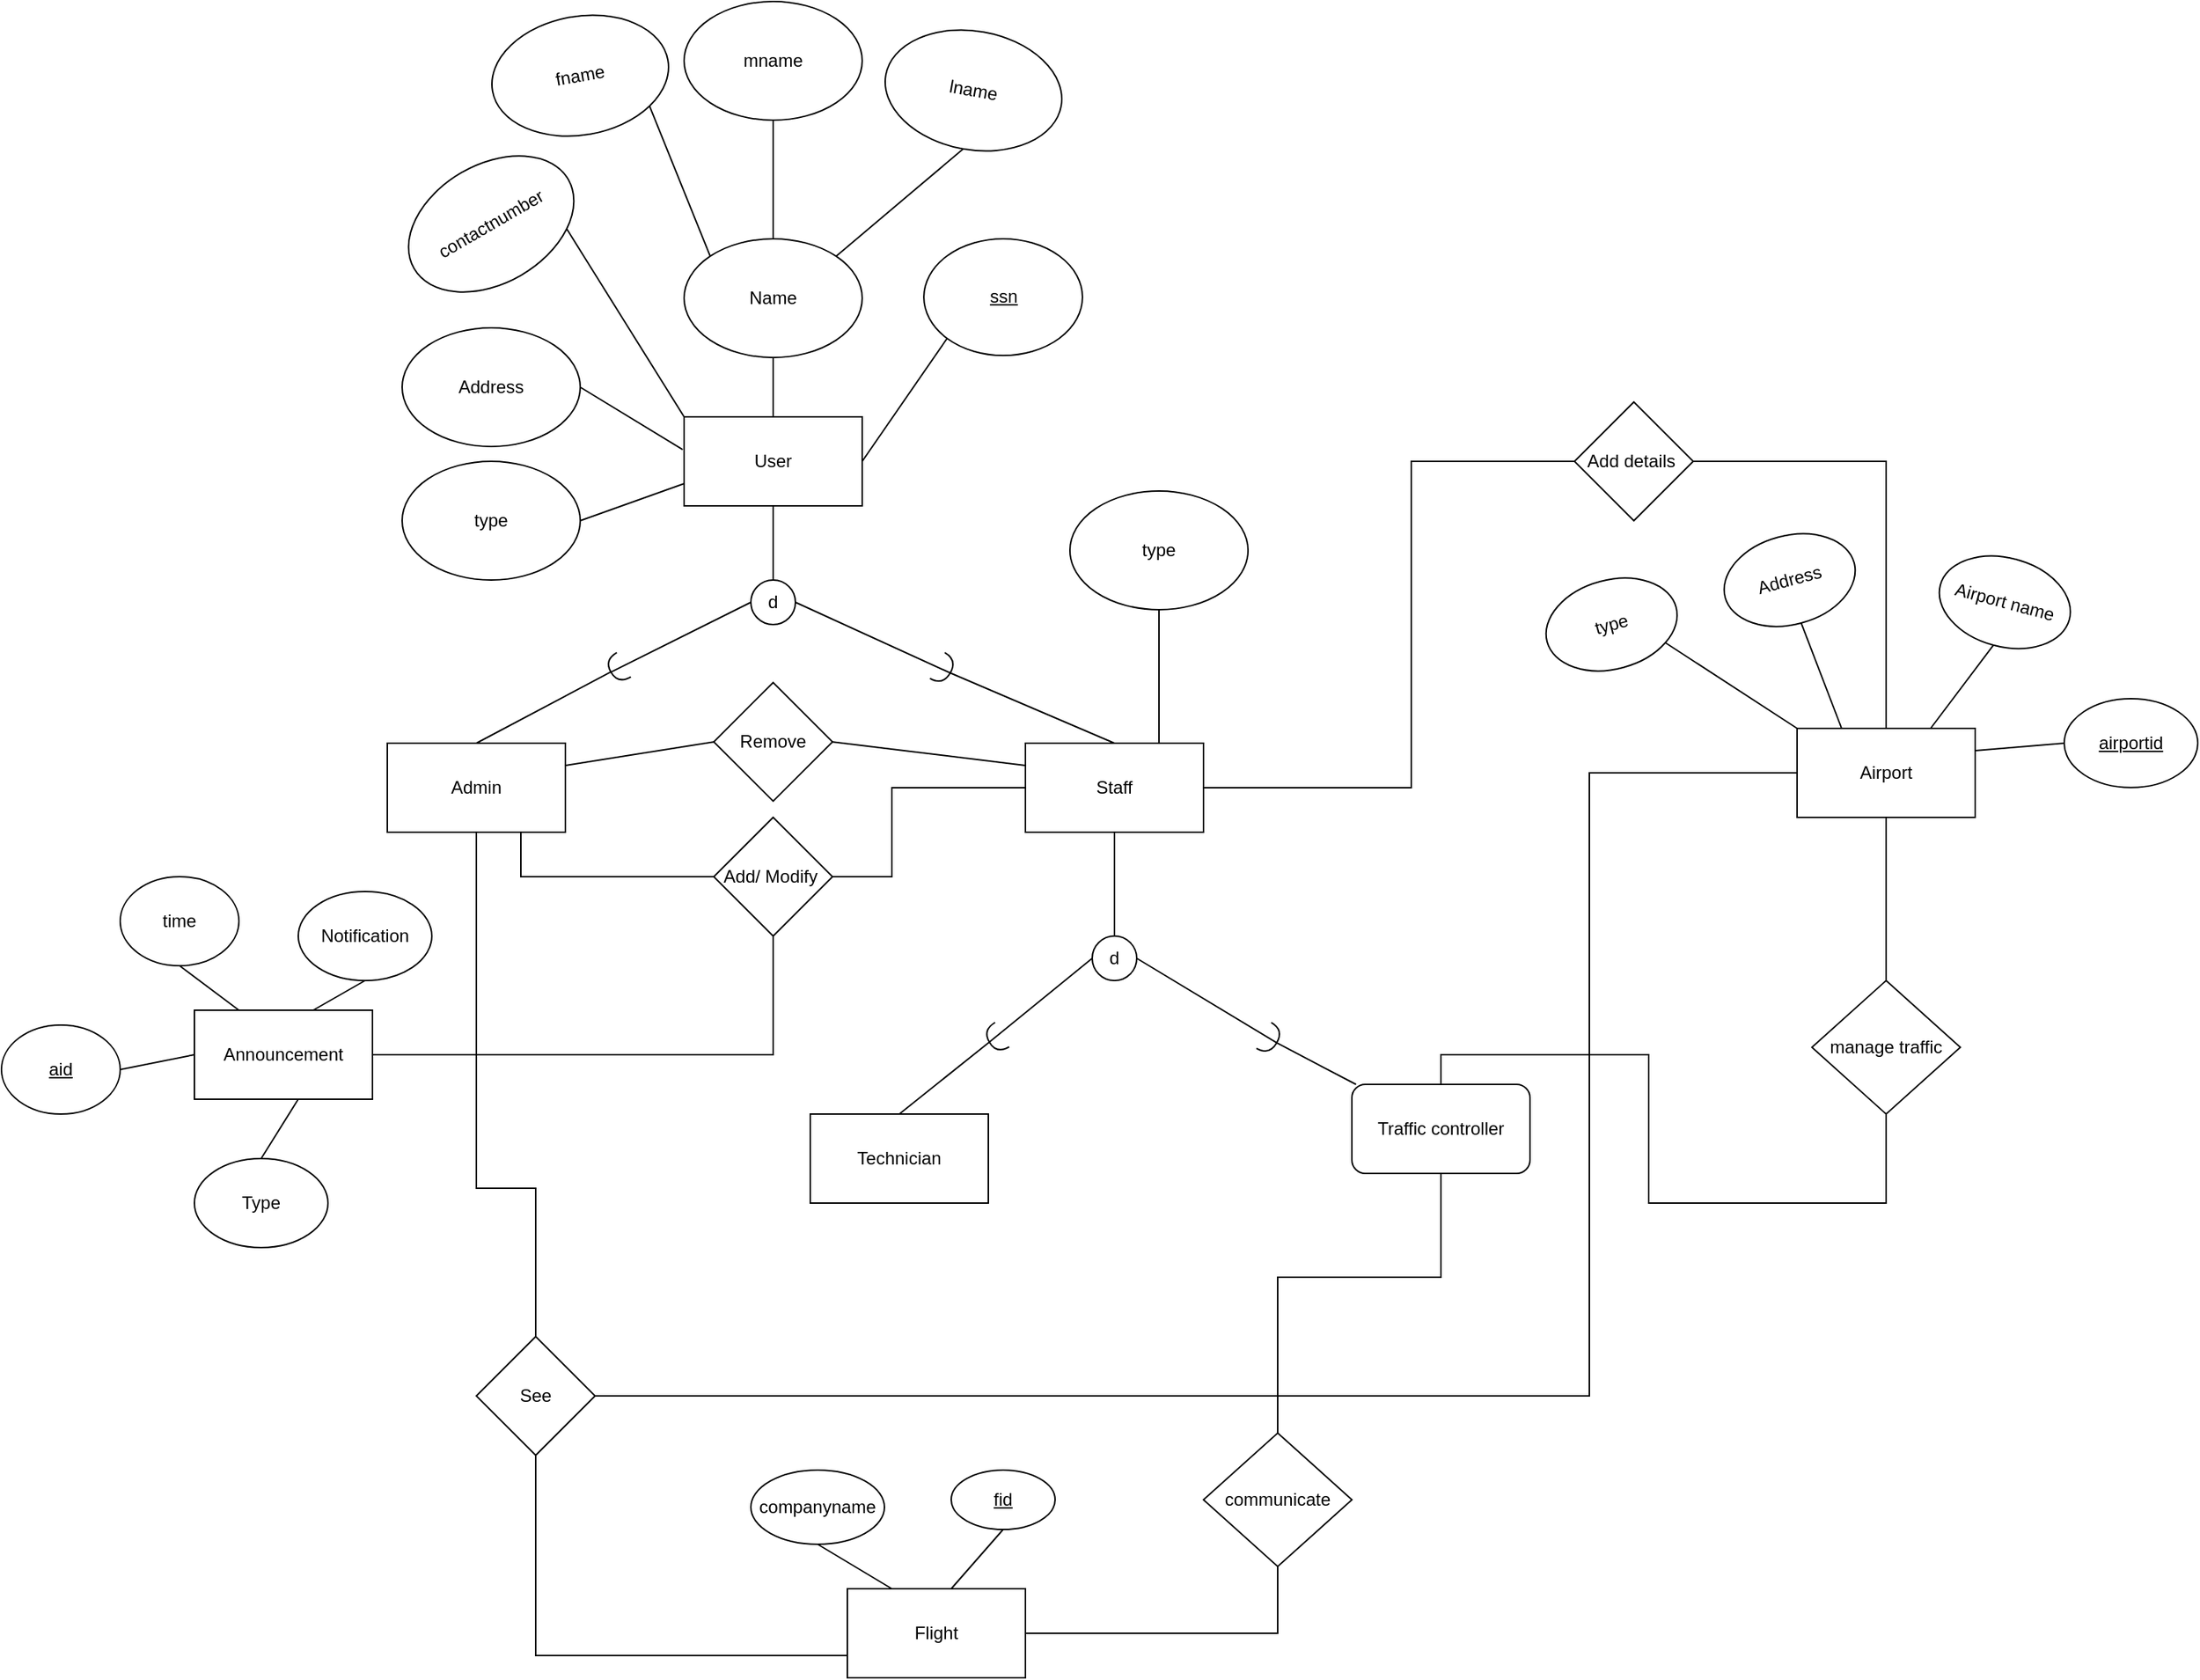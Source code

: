 <mxfile version="16.6.3" type="github">
  <diagram id="Rl67zdqpIDWaK_yTW91_" name="Page-1">
    <mxGraphModel dx="3470" dy="2593" grid="1" gridSize="10" guides="1" tooltips="1" connect="1" arrows="1" fold="1" page="1" pageScale="1" pageWidth="850" pageHeight="1100" math="0" shadow="0">
      <root>
        <mxCell id="0" />
        <mxCell id="1" parent="0" />
        <mxCell id="5xeOCGfkbPJfZr5TMqTU-2" value="User" style="rounded=0;whiteSpace=wrap;html=1;" parent="1" vertex="1">
          <mxGeometry x="340" y="270" width="120" height="60" as="geometry" />
        </mxCell>
        <mxCell id="5xeOCGfkbPJfZr5TMqTU-3" value="fname" style="ellipse;whiteSpace=wrap;html=1;rotation=-10;" parent="1" vertex="1">
          <mxGeometry x="210" width="120" height="80" as="geometry" />
        </mxCell>
        <mxCell id="5xeOCGfkbPJfZr5TMqTU-4" value="mname" style="ellipse;whiteSpace=wrap;html=1;" parent="1" vertex="1">
          <mxGeometry x="340" y="-10" width="120" height="80" as="geometry" />
        </mxCell>
        <mxCell id="5xeOCGfkbPJfZr5TMqTU-5" value="lname" style="ellipse;whiteSpace=wrap;html=1;rotation=10;" parent="1" vertex="1">
          <mxGeometry x="475" y="10" width="120" height="80" as="geometry" />
        </mxCell>
        <mxCell id="5xeOCGfkbPJfZr5TMqTU-6" value="Name" style="ellipse;whiteSpace=wrap;html=1;" parent="1" vertex="1">
          <mxGeometry x="340" y="150" width="120" height="80" as="geometry" />
        </mxCell>
        <mxCell id="5xeOCGfkbPJfZr5TMqTU-7" value="&lt;u&gt;ssn&lt;/u&gt;" style="ellipse;whiteSpace=wrap;html=1;rotation=0;" parent="1" vertex="1">
          <mxGeometry x="501.56" y="150" width="106.88" height="78.62" as="geometry" />
        </mxCell>
        <mxCell id="5xeOCGfkbPJfZr5TMqTU-8" value="" style="endArrow=none;html=1;rounded=0;entryX=0.5;entryY=0;entryDx=0;entryDy=0;exitX=0.5;exitY=1;exitDx=0;exitDy=0;" parent="1" source="5xeOCGfkbPJfZr5TMqTU-4" target="5xeOCGfkbPJfZr5TMqTU-6" edge="1">
          <mxGeometry width="50" height="50" relative="1" as="geometry">
            <mxPoint x="350" y="280" as="sourcePoint" />
            <mxPoint x="400" y="230" as="targetPoint" />
          </mxGeometry>
        </mxCell>
        <mxCell id="5xeOCGfkbPJfZr5TMqTU-9" value="" style="endArrow=none;html=1;rounded=0;entryX=1;entryY=0;entryDx=0;entryDy=0;exitX=0.5;exitY=1;exitDx=0;exitDy=0;" parent="1" source="5xeOCGfkbPJfZr5TMqTU-5" target="5xeOCGfkbPJfZr5TMqTU-6" edge="1">
          <mxGeometry width="50" height="50" relative="1" as="geometry">
            <mxPoint x="350" y="280" as="sourcePoint" />
            <mxPoint x="400" y="230" as="targetPoint" />
          </mxGeometry>
        </mxCell>
        <mxCell id="5xeOCGfkbPJfZr5TMqTU-10" value="" style="endArrow=none;html=1;rounded=0;entryX=0;entryY=0;entryDx=0;entryDy=0;exitX=1;exitY=1;exitDx=0;exitDy=0;" parent="1" source="5xeOCGfkbPJfZr5TMqTU-3" target="5xeOCGfkbPJfZr5TMqTU-6" edge="1">
          <mxGeometry width="50" height="50" relative="1" as="geometry">
            <mxPoint x="350" y="280" as="sourcePoint" />
            <mxPoint x="400" y="230" as="targetPoint" />
          </mxGeometry>
        </mxCell>
        <mxCell id="5xeOCGfkbPJfZr5TMqTU-11" value="" style="endArrow=none;html=1;rounded=0;entryX=1;entryY=0.5;entryDx=0;entryDy=0;exitX=0;exitY=1;exitDx=0;exitDy=0;" parent="1" source="5xeOCGfkbPJfZr5TMqTU-7" target="5xeOCGfkbPJfZr5TMqTU-2" edge="1">
          <mxGeometry width="50" height="50" relative="1" as="geometry">
            <mxPoint x="350" y="280" as="sourcePoint" />
            <mxPoint x="400" y="230" as="targetPoint" />
          </mxGeometry>
        </mxCell>
        <mxCell id="5xeOCGfkbPJfZr5TMqTU-12" value="" style="endArrow=none;html=1;rounded=0;exitX=0.5;exitY=0;exitDx=0;exitDy=0;entryX=0.5;entryY=1;entryDx=0;entryDy=0;" parent="1" source="5xeOCGfkbPJfZr5TMqTU-2" target="5xeOCGfkbPJfZr5TMqTU-6" edge="1">
          <mxGeometry width="50" height="50" relative="1" as="geometry">
            <mxPoint x="350" y="280" as="sourcePoint" />
            <mxPoint x="400" y="230" as="targetPoint" />
          </mxGeometry>
        </mxCell>
        <mxCell id="5xeOCGfkbPJfZr5TMqTU-13" value="d" style="ellipse;whiteSpace=wrap;html=1;aspect=fixed;" parent="1" vertex="1">
          <mxGeometry x="385" y="380" width="30" height="30" as="geometry" />
        </mxCell>
        <mxCell id="5xeOCGfkbPJfZr5TMqTU-14" value="" style="endArrow=none;html=1;rounded=0;entryX=0.5;entryY=1;entryDx=0;entryDy=0;exitX=0.5;exitY=0;exitDx=0;exitDy=0;" parent="1" source="5xeOCGfkbPJfZr5TMqTU-13" target="5xeOCGfkbPJfZr5TMqTU-2" edge="1">
          <mxGeometry width="50" height="50" relative="1" as="geometry">
            <mxPoint x="150" y="620" as="sourcePoint" />
            <mxPoint x="350" y="440" as="targetPoint" />
          </mxGeometry>
        </mxCell>
        <mxCell id="5xeOCGfkbPJfZr5TMqTU-15" value="" style="endArrow=none;html=1;rounded=0;entryX=0;entryY=0.5;entryDx=0;entryDy=0;startArrow=none;exitX=1;exitY=0.5;exitDx=0;exitDy=0;exitPerimeter=0;" parent="1" source="5xeOCGfkbPJfZr5TMqTU-16" target="5xeOCGfkbPJfZr5TMqTU-13" edge="1">
          <mxGeometry width="50" height="50" relative="1" as="geometry">
            <mxPoint x="295" y="440" as="sourcePoint" />
            <mxPoint x="440" y="420" as="targetPoint" />
          </mxGeometry>
        </mxCell>
        <mxCell id="5xeOCGfkbPJfZr5TMqTU-16" value="" style="shape=requiredInterface;html=1;verticalLabelPosition=bottom;sketch=0;rotation=-210;" parent="1" vertex="1">
          <mxGeometry x="290.04" y="430.12" width="10" height="18.97" as="geometry" />
        </mxCell>
        <mxCell id="5xeOCGfkbPJfZr5TMqTU-17" value="" style="endArrow=none;html=1;rounded=0;exitX=0.5;exitY=0;exitDx=0;exitDy=0;" parent="1" source="5xeOCGfkbPJfZr5TMqTU-18" target="5xeOCGfkbPJfZr5TMqTU-16" edge="1">
          <mxGeometry width="50" height="50" relative="1" as="geometry">
            <mxPoint x="220" y="480" as="sourcePoint" />
            <mxPoint x="290" y="450" as="targetPoint" />
            <Array as="points" />
          </mxGeometry>
        </mxCell>
        <mxCell id="5xeOCGfkbPJfZr5TMqTU-18" value="Admin" style="rounded=0;whiteSpace=wrap;html=1;" parent="1" vertex="1">
          <mxGeometry x="140" y="490" width="120" height="60" as="geometry" />
        </mxCell>
        <mxCell id="5xeOCGfkbPJfZr5TMqTU-21" value="" style="endArrow=none;html=1;rounded=0;entryX=1;entryY=0.5;entryDx=0;entryDy=0;exitX=1;exitY=0.5;exitDx=0;exitDy=0;exitPerimeter=0;" parent="1" source="5xeOCGfkbPJfZr5TMqTU-22" target="5xeOCGfkbPJfZr5TMqTU-13" edge="1">
          <mxGeometry width="50" height="50" relative="1" as="geometry">
            <mxPoint x="510" y="440" as="sourcePoint" />
            <mxPoint x="420" y="400" as="targetPoint" />
          </mxGeometry>
        </mxCell>
        <mxCell id="5xeOCGfkbPJfZr5TMqTU-22" value="" style="shape=requiredInterface;html=1;verticalLabelPosition=bottom;sketch=0;rotation=30;" parent="1" vertex="1">
          <mxGeometry x="510" y="430.12" width="10" height="20" as="geometry" />
        </mxCell>
        <mxCell id="5xeOCGfkbPJfZr5TMqTU-23" value="" style="endArrow=none;html=1;rounded=0;entryX=1;entryY=0.5;entryDx=0;entryDy=0;entryPerimeter=0;" parent="1" target="5xeOCGfkbPJfZr5TMqTU-22" edge="1">
          <mxGeometry width="50" height="50" relative="1" as="geometry">
            <mxPoint x="630" y="490" as="sourcePoint" />
            <mxPoint x="520" y="440" as="targetPoint" />
          </mxGeometry>
        </mxCell>
        <mxCell id="5xeOCGfkbPJfZr5TMqTU-24" value="Staff" style="rounded=0;whiteSpace=wrap;html=1;" parent="1" vertex="1">
          <mxGeometry x="570" y="490" width="120" height="60" as="geometry" />
        </mxCell>
        <mxCell id="5xeOCGfkbPJfZr5TMqTU-27" value="" style="endArrow=none;html=1;rounded=0;entryX=0.5;entryY=1;entryDx=0;entryDy=0;exitX=0.75;exitY=0;exitDx=0;exitDy=0;" parent="1" source="5xeOCGfkbPJfZr5TMqTU-24" target="IqsqwptslfBjgLYsb2Rc-1" edge="1">
          <mxGeometry width="50" height="50" relative="1" as="geometry">
            <mxPoint x="610" y="530" as="sourcePoint" />
            <mxPoint x="650" y="390" as="targetPoint" />
          </mxGeometry>
        </mxCell>
        <mxCell id="5xeOCGfkbPJfZr5TMqTU-29" value="Add details&amp;nbsp;" style="rhombus;whiteSpace=wrap;html=1;" parent="1" vertex="1">
          <mxGeometry x="940" y="260" width="80" height="80" as="geometry" />
        </mxCell>
        <mxCell id="5xeOCGfkbPJfZr5TMqTU-30" value="" style="endArrow=none;html=1;rounded=0;entryX=0;entryY=0.5;entryDx=0;entryDy=0;exitX=1;exitY=0.5;exitDx=0;exitDy=0;" parent="1" source="5xeOCGfkbPJfZr5TMqTU-24" target="5xeOCGfkbPJfZr5TMqTU-29" edge="1">
          <mxGeometry width="50" height="50" relative="1" as="geometry">
            <mxPoint x="750" y="510" as="sourcePoint" />
            <mxPoint x="800" y="460" as="targetPoint" />
            <Array as="points">
              <mxPoint x="830" y="520" />
              <mxPoint x="830" y="300" />
            </Array>
          </mxGeometry>
        </mxCell>
        <mxCell id="5xeOCGfkbPJfZr5TMqTU-31" value="Airport" style="rounded=0;whiteSpace=wrap;html=1;" parent="1" vertex="1">
          <mxGeometry x="1090" y="480" width="120" height="60" as="geometry" />
        </mxCell>
        <mxCell id="5xeOCGfkbPJfZr5TMqTU-32" value="" style="endArrow=none;html=1;rounded=0;entryX=1;entryY=0.5;entryDx=0;entryDy=0;exitX=0.5;exitY=0;exitDx=0;exitDy=0;" parent="1" source="5xeOCGfkbPJfZr5TMqTU-31" target="5xeOCGfkbPJfZr5TMqTU-29" edge="1">
          <mxGeometry width="50" height="50" relative="1" as="geometry">
            <mxPoint x="900" y="520" as="sourcePoint" />
            <mxPoint x="950" y="470" as="targetPoint" />
            <Array as="points">
              <mxPoint x="1150" y="300" />
            </Array>
          </mxGeometry>
        </mxCell>
        <mxCell id="5xeOCGfkbPJfZr5TMqTU-33" value="Address" style="ellipse;whiteSpace=wrap;html=1;rotation=-15;" parent="1" vertex="1">
          <mxGeometry x="1040" y="350.12" width="90" height="59.88" as="geometry" />
        </mxCell>
        <mxCell id="5xeOCGfkbPJfZr5TMqTU-34" value="Airport name" style="ellipse;whiteSpace=wrap;html=1;rotation=15;" parent="1" vertex="1">
          <mxGeometry x="1185" y="365.06" width="90" height="59.88" as="geometry" />
        </mxCell>
        <mxCell id="5xeOCGfkbPJfZr5TMqTU-35" value="" style="endArrow=none;html=1;rounded=0;entryX=0.5;entryY=1;entryDx=0;entryDy=0;exitX=0.25;exitY=0;exitDx=0;exitDy=0;" parent="1" source="5xeOCGfkbPJfZr5TMqTU-31" target="5xeOCGfkbPJfZr5TMqTU-33" edge="1">
          <mxGeometry width="50" height="50" relative="1" as="geometry">
            <mxPoint x="1050" y="480" as="sourcePoint" />
            <mxPoint x="1070" y="440" as="targetPoint" />
          </mxGeometry>
        </mxCell>
        <mxCell id="5xeOCGfkbPJfZr5TMqTU-36" value="" style="endArrow=none;html=1;rounded=0;entryX=0.5;entryY=1;entryDx=0;entryDy=0;" parent="1" target="5xeOCGfkbPJfZr5TMqTU-34" edge="1">
          <mxGeometry width="50" height="50" relative="1" as="geometry">
            <mxPoint x="1180" y="480" as="sourcePoint" />
            <mxPoint x="1170" y="470" as="targetPoint" />
          </mxGeometry>
        </mxCell>
        <mxCell id="5xeOCGfkbPJfZr5TMqTU-37" value="manage traffic" style="rhombus;whiteSpace=wrap;html=1;" parent="1" vertex="1">
          <mxGeometry x="1100" y="650" width="100" height="90" as="geometry" />
        </mxCell>
        <mxCell id="5xeOCGfkbPJfZr5TMqTU-38" value="" style="endArrow=none;html=1;rounded=0;entryX=0.5;entryY=1;entryDx=0;entryDy=0;exitX=0.5;exitY=0;exitDx=0;exitDy=0;" parent="1" source="5xeOCGfkbPJfZr5TMqTU-37" target="5xeOCGfkbPJfZr5TMqTU-31" edge="1">
          <mxGeometry width="50" height="50" relative="1" as="geometry">
            <mxPoint x="980" y="720" as="sourcePoint" />
            <mxPoint x="1030" y="670" as="targetPoint" />
          </mxGeometry>
        </mxCell>
        <mxCell id="5xeOCGfkbPJfZr5TMqTU-39" value="Traffic controller" style="rounded=1;whiteSpace=wrap;html=1;" parent="1" vertex="1">
          <mxGeometry x="790" y="720" width="120" height="60" as="geometry" />
        </mxCell>
        <mxCell id="5xeOCGfkbPJfZr5TMqTU-40" value="" style="endArrow=none;html=1;rounded=0;entryX=0.5;entryY=1;entryDx=0;entryDy=0;exitX=0.5;exitY=0;exitDx=0;exitDy=0;" parent="1" source="5xeOCGfkbPJfZr5TMqTU-39" target="5xeOCGfkbPJfZr5TMqTU-37" edge="1">
          <mxGeometry width="50" height="50" relative="1" as="geometry">
            <mxPoint x="980" y="720" as="sourcePoint" />
            <mxPoint x="1030" y="670" as="targetPoint" />
            <Array as="points">
              <mxPoint x="850" y="700" />
              <mxPoint x="990" y="700" />
              <mxPoint x="990" y="800" />
              <mxPoint x="1150" y="800" />
            </Array>
          </mxGeometry>
        </mxCell>
        <mxCell id="5xeOCGfkbPJfZr5TMqTU-41" value="d" style="ellipse;whiteSpace=wrap;html=1;aspect=fixed;" parent="1" vertex="1">
          <mxGeometry x="615.003" y="620" width="30" height="30" as="geometry" />
        </mxCell>
        <mxCell id="5xeOCGfkbPJfZr5TMqTU-42" value="" style="endArrow=none;html=1;rounded=0;entryX=0;entryY=0.5;entryDx=0;entryDy=0;startArrow=none;exitX=1;exitY=0.5;exitDx=0;exitDy=0;exitPerimeter=0;" parent="1" source="5xeOCGfkbPJfZr5TMqTU-43" target="5xeOCGfkbPJfZr5TMqTU-41" edge="1">
          <mxGeometry width="50" height="50" relative="1" as="geometry">
            <mxPoint x="689.033" y="790" as="sourcePoint" />
            <mxPoint x="834.033" y="770" as="targetPoint" />
          </mxGeometry>
        </mxCell>
        <mxCell id="5xeOCGfkbPJfZr5TMqTU-43" value="" style="shape=requiredInterface;html=1;verticalLabelPosition=bottom;sketch=0;rotation=-210;" parent="1" vertex="1">
          <mxGeometry x="545.003" y="679.48" width="10" height="18.97" as="geometry" />
        </mxCell>
        <mxCell id="5xeOCGfkbPJfZr5TMqTU-44" value="" style="endArrow=none;html=1;rounded=0;entryX=1;entryY=0.5;entryDx=0;entryDy=0;exitX=1;exitY=0.5;exitDx=0;exitDy=0;exitPerimeter=0;" parent="1" source="5xeOCGfkbPJfZr5TMqTU-45" target="5xeOCGfkbPJfZr5TMqTU-41" edge="1">
          <mxGeometry width="50" height="50" relative="1" as="geometry">
            <mxPoint x="904.033" y="790" as="sourcePoint" />
            <mxPoint x="814.033" y="750" as="targetPoint" />
          </mxGeometry>
        </mxCell>
        <mxCell id="5xeOCGfkbPJfZr5TMqTU-45" value="" style="shape=requiredInterface;html=1;verticalLabelPosition=bottom;sketch=0;rotation=30;" parent="1" vertex="1">
          <mxGeometry x="730" y="679.48" width="10" height="20" as="geometry" />
        </mxCell>
        <mxCell id="5xeOCGfkbPJfZr5TMqTU-46" value="" style="endArrow=none;html=1;rounded=0;entryX=0.5;entryY=1;entryDx=0;entryDy=0;exitX=0.5;exitY=0;exitDx=0;exitDy=0;" parent="1" source="5xeOCGfkbPJfZr5TMqTU-41" target="5xeOCGfkbPJfZr5TMqTU-24" edge="1">
          <mxGeometry width="50" height="50" relative="1" as="geometry">
            <mxPoint x="630" y="630" as="sourcePoint" />
            <mxPoint x="630" y="570" as="targetPoint" />
          </mxGeometry>
        </mxCell>
        <mxCell id="5xeOCGfkbPJfZr5TMqTU-48" value="" style="endArrow=none;html=1;rounded=0;entryX=1;entryY=0.5;entryDx=0;entryDy=0;entryPerimeter=0;" parent="1" source="5xeOCGfkbPJfZr5TMqTU-39" target="5xeOCGfkbPJfZr5TMqTU-45" edge="1">
          <mxGeometry width="50" height="50" relative="1" as="geometry">
            <mxPoint x="750" y="720" as="sourcePoint" />
            <mxPoint x="740" y="700" as="targetPoint" />
          </mxGeometry>
        </mxCell>
        <mxCell id="5xeOCGfkbPJfZr5TMqTU-49" value="Technician" style="rounded=0;whiteSpace=wrap;html=1;" parent="1" vertex="1">
          <mxGeometry x="425" y="740" width="120" height="60" as="geometry" />
        </mxCell>
        <mxCell id="5xeOCGfkbPJfZr5TMqTU-50" value="" style="endArrow=none;html=1;rounded=0;exitX=0.5;exitY=0;exitDx=0;exitDy=0;entryX=1;entryY=0.5;entryDx=0;entryDy=0;entryPerimeter=0;" parent="1" source="5xeOCGfkbPJfZr5TMqTU-49" target="5xeOCGfkbPJfZr5TMqTU-43" edge="1">
          <mxGeometry width="50" height="50" relative="1" as="geometry">
            <mxPoint x="570" y="700" as="sourcePoint" />
            <mxPoint x="490" y="710" as="targetPoint" />
          </mxGeometry>
        </mxCell>
        <mxCell id="T8v-vANzuegj4dADYEnm-1" value="Add/ Modify&amp;nbsp;" style="rhombus;whiteSpace=wrap;html=1;" parent="1" vertex="1">
          <mxGeometry x="360" y="540" width="80" height="80" as="geometry" />
        </mxCell>
        <mxCell id="T8v-vANzuegj4dADYEnm-2" value="" style="endArrow=none;html=1;rounded=0;entryX=0.75;entryY=1;entryDx=0;entryDy=0;exitX=0;exitY=0.5;exitDx=0;exitDy=0;" parent="1" source="T8v-vANzuegj4dADYEnm-1" target="5xeOCGfkbPJfZr5TMqTU-18" edge="1">
          <mxGeometry width="50" height="50" relative="1" as="geometry">
            <mxPoint x="160" y="640" as="sourcePoint" />
            <mxPoint x="210" y="590" as="targetPoint" />
            <Array as="points">
              <mxPoint x="230" y="580" />
            </Array>
          </mxGeometry>
        </mxCell>
        <mxCell id="T8v-vANzuegj4dADYEnm-3" value="" style="endArrow=none;html=1;rounded=0;entryX=1;entryY=0.5;entryDx=0;entryDy=0;exitX=0;exitY=0.5;exitDx=0;exitDy=0;" parent="1" source="5xeOCGfkbPJfZr5TMqTU-24" target="T8v-vANzuegj4dADYEnm-1" edge="1">
          <mxGeometry width="50" height="50" relative="1" as="geometry">
            <mxPoint x="160" y="640" as="sourcePoint" />
            <mxPoint x="210" y="590" as="targetPoint" />
            <Array as="points">
              <mxPoint x="480" y="520" />
              <mxPoint x="480" y="580" />
            </Array>
          </mxGeometry>
        </mxCell>
        <mxCell id="T8v-vANzuegj4dADYEnm-4" value="Announcement" style="rounded=0;whiteSpace=wrap;html=1;" parent="1" vertex="1">
          <mxGeometry x="10" y="670" width="120" height="60" as="geometry" />
        </mxCell>
        <mxCell id="T8v-vANzuegj4dADYEnm-5" value="" style="endArrow=none;html=1;rounded=0;exitX=1;exitY=0.5;exitDx=0;exitDy=0;entryX=0.5;entryY=1;entryDx=0;entryDy=0;" parent="1" source="T8v-vANzuegj4dADYEnm-4" target="T8v-vANzuegj4dADYEnm-1" edge="1">
          <mxGeometry width="50" height="50" relative="1" as="geometry">
            <mxPoint x="280" y="630" as="sourcePoint" />
            <mxPoint x="330" y="580" as="targetPoint" />
            <Array as="points">
              <mxPoint x="400" y="700" />
            </Array>
          </mxGeometry>
        </mxCell>
        <mxCell id="T8v-vANzuegj4dADYEnm-9" value="Type" style="ellipse;whiteSpace=wrap;html=1;" parent="1" vertex="1">
          <mxGeometry x="10" y="770" width="90" height="60" as="geometry" />
        </mxCell>
        <mxCell id="T8v-vANzuegj4dADYEnm-10" value="Notification" style="ellipse;whiteSpace=wrap;html=1;" parent="1" vertex="1">
          <mxGeometry x="80" y="590" width="90" height="60" as="geometry" />
        </mxCell>
        <mxCell id="T8v-vANzuegj4dADYEnm-11" value="time" style="ellipse;whiteSpace=wrap;html=1;" parent="1" vertex="1">
          <mxGeometry x="-40" y="580" width="80" height="60" as="geometry" />
        </mxCell>
        <mxCell id="T8v-vANzuegj4dADYEnm-13" value="" style="endArrow=none;html=1;rounded=0;entryX=0.5;entryY=0;entryDx=0;entryDy=0;exitX=0.583;exitY=1;exitDx=0;exitDy=0;exitPerimeter=0;" parent="1" source="T8v-vANzuegj4dADYEnm-4" target="T8v-vANzuegj4dADYEnm-9" edge="1">
          <mxGeometry width="50" height="50" relative="1" as="geometry">
            <mxPoint x="70" y="730" as="sourcePoint" />
            <mxPoint x="150" y="650" as="targetPoint" />
          </mxGeometry>
        </mxCell>
        <mxCell id="T8v-vANzuegj4dADYEnm-14" value="" style="endArrow=none;html=1;rounded=0;entryX=0.5;entryY=1;entryDx=0;entryDy=0;exitX=0.667;exitY=0;exitDx=0;exitDy=0;exitPerimeter=0;" parent="1" source="T8v-vANzuegj4dADYEnm-4" target="T8v-vANzuegj4dADYEnm-10" edge="1">
          <mxGeometry width="50" height="50" relative="1" as="geometry">
            <mxPoint x="80" y="730" as="sourcePoint" />
            <mxPoint x="130" y="680" as="targetPoint" />
          </mxGeometry>
        </mxCell>
        <mxCell id="T8v-vANzuegj4dADYEnm-15" value="" style="endArrow=none;html=1;rounded=0;entryX=0.5;entryY=1;entryDx=0;entryDy=0;exitX=0.25;exitY=0;exitDx=0;exitDy=0;" parent="1" source="T8v-vANzuegj4dADYEnm-4" target="T8v-vANzuegj4dADYEnm-11" edge="1">
          <mxGeometry width="50" height="50" relative="1" as="geometry">
            <mxPoint x="80" y="730" as="sourcePoint" />
            <mxPoint x="130" y="680" as="targetPoint" />
          </mxGeometry>
        </mxCell>
        <mxCell id="T8v-vANzuegj4dADYEnm-17" value="See" style="rhombus;whiteSpace=wrap;html=1;" parent="1" vertex="1">
          <mxGeometry x="200" y="890" width="80" height="80" as="geometry" />
        </mxCell>
        <mxCell id="T8v-vANzuegj4dADYEnm-18" value="" style="endArrow=none;html=1;rounded=0;fontFamily=Helvetica;fontSize=12;fontColor=default;exitX=0.5;exitY=0;exitDx=0;exitDy=0;entryX=0.5;entryY=1;entryDx=0;entryDy=0;" parent="1" source="T8v-vANzuegj4dADYEnm-17" target="5xeOCGfkbPJfZr5TMqTU-18" edge="1">
          <mxGeometry width="50" height="50" relative="1" as="geometry">
            <mxPoint x="410" y="890" as="sourcePoint" />
            <mxPoint x="460" y="840" as="targetPoint" />
            <Array as="points">
              <mxPoint x="240" y="790" />
              <mxPoint x="200" y="790" />
            </Array>
          </mxGeometry>
        </mxCell>
        <mxCell id="T8v-vANzuegj4dADYEnm-19" value="" style="endArrow=none;html=1;rounded=0;fontFamily=Helvetica;fontSize=12;fontColor=default;exitX=1;exitY=0.5;exitDx=0;exitDy=0;entryX=0;entryY=0.5;entryDx=0;entryDy=0;" parent="1" source="T8v-vANzuegj4dADYEnm-17" target="5xeOCGfkbPJfZr5TMqTU-31" edge="1">
          <mxGeometry width="50" height="50" relative="1" as="geometry">
            <mxPoint x="410" y="890" as="sourcePoint" />
            <mxPoint x="1090" y="970" as="targetPoint" />
            <Array as="points">
              <mxPoint x="950" y="930" />
              <mxPoint x="950" y="510" />
            </Array>
          </mxGeometry>
        </mxCell>
        <mxCell id="T8v-vANzuegj4dADYEnm-20" value="Flight" style="rounded=0;whiteSpace=wrap;html=1;fontFamily=Helvetica;fontSize=12;fontColor=default;strokeColor=default;fillColor=default;" parent="1" vertex="1">
          <mxGeometry x="450" y="1060" width="120" height="60" as="geometry" />
        </mxCell>
        <mxCell id="T8v-vANzuegj4dADYEnm-21" value="" style="endArrow=none;html=1;rounded=0;fontFamily=Helvetica;fontSize=12;fontColor=default;exitX=0.5;exitY=1;exitDx=0;exitDy=0;entryX=0;entryY=0.75;entryDx=0;entryDy=0;" parent="1" source="T8v-vANzuegj4dADYEnm-17" target="T8v-vANzuegj4dADYEnm-20" edge="1">
          <mxGeometry width="50" height="50" relative="1" as="geometry">
            <mxPoint x="440" y="960" as="sourcePoint" />
            <mxPoint x="490" y="910" as="targetPoint" />
            <Array as="points">
              <mxPoint x="240" y="1105" />
            </Array>
          </mxGeometry>
        </mxCell>
        <mxCell id="T8v-vANzuegj4dADYEnm-28" value="communicate" style="rhombus;whiteSpace=wrap;html=1;fontFamily=Helvetica;fontSize=12;fontColor=default;strokeColor=default;fillColor=default;" parent="1" vertex="1">
          <mxGeometry x="690" y="955" width="100" height="90" as="geometry" />
        </mxCell>
        <mxCell id="T8v-vANzuegj4dADYEnm-29" value="" style="endArrow=none;html=1;rounded=0;fontFamily=Helvetica;fontSize=12;fontColor=default;entryX=0.5;entryY=1;entryDx=0;entryDy=0;exitX=0.5;exitY=0;exitDx=0;exitDy=0;" parent="1" source="T8v-vANzuegj4dADYEnm-28" target="5xeOCGfkbPJfZr5TMqTU-39" edge="1">
          <mxGeometry width="50" height="50" relative="1" as="geometry">
            <mxPoint x="730" y="1020" as="sourcePoint" />
            <mxPoint x="880" y="810" as="targetPoint" />
            <Array as="points">
              <mxPoint x="740" y="850" />
              <mxPoint x="850" y="850" />
            </Array>
          </mxGeometry>
        </mxCell>
        <mxCell id="T8v-vANzuegj4dADYEnm-30" value="" style="endArrow=none;html=1;rounded=0;fontFamily=Helvetica;fontSize=12;fontColor=default;exitX=1;exitY=0.5;exitDx=0;exitDy=0;entryX=0.5;entryY=1;entryDx=0;entryDy=0;" parent="1" source="T8v-vANzuegj4dADYEnm-20" target="T8v-vANzuegj4dADYEnm-28" edge="1">
          <mxGeometry width="50" height="50" relative="1" as="geometry">
            <mxPoint x="660" y="1070" as="sourcePoint" />
            <mxPoint x="710" y="1020" as="targetPoint" />
            <Array as="points">
              <mxPoint x="740" y="1090" />
            </Array>
          </mxGeometry>
        </mxCell>
        <mxCell id="T8v-vANzuegj4dADYEnm-31" value="&lt;u&gt;fid&lt;/u&gt;" style="ellipse;whiteSpace=wrap;html=1;fontFamily=Helvetica;fontSize=12;fontColor=default;strokeColor=default;fillColor=default;" parent="1" vertex="1">
          <mxGeometry x="520" y="980" width="70" height="40" as="geometry" />
        </mxCell>
        <mxCell id="T8v-vANzuegj4dADYEnm-32" value="companyname" style="ellipse;whiteSpace=wrap;html=1;fontFamily=Helvetica;fontSize=12;fontColor=default;strokeColor=default;fillColor=default;" parent="1" vertex="1">
          <mxGeometry x="385" y="980" width="90" height="50" as="geometry" />
        </mxCell>
        <mxCell id="T8v-vANzuegj4dADYEnm-33" value="" style="endArrow=none;html=1;rounded=0;fontFamily=Helvetica;fontSize=12;fontColor=default;entryX=0.5;entryY=1;entryDx=0;entryDy=0;" parent="1" target="T8v-vANzuegj4dADYEnm-31" edge="1">
          <mxGeometry width="50" height="50" relative="1" as="geometry">
            <mxPoint x="520" y="1060" as="sourcePoint" />
            <mxPoint x="560" y="1040" as="targetPoint" />
          </mxGeometry>
        </mxCell>
        <mxCell id="T8v-vANzuegj4dADYEnm-35" value="" style="endArrow=none;html=1;rounded=0;fontFamily=Helvetica;fontSize=12;fontColor=default;entryX=0.5;entryY=1;entryDx=0;entryDy=0;exitX=0.25;exitY=0;exitDx=0;exitDy=0;" parent="1" source="T8v-vANzuegj4dADYEnm-20" target="T8v-vANzuegj4dADYEnm-32" edge="1">
          <mxGeometry width="50" height="50" relative="1" as="geometry">
            <mxPoint x="510" y="1090" as="sourcePoint" />
            <mxPoint x="560" y="1040" as="targetPoint" />
          </mxGeometry>
        </mxCell>
        <mxCell id="IqsqwptslfBjgLYsb2Rc-1" value="type" style="ellipse;whiteSpace=wrap;html=1;rotation=0;" vertex="1" parent="1">
          <mxGeometry x="600" y="320" width="120" height="80" as="geometry" />
        </mxCell>
        <mxCell id="IqsqwptslfBjgLYsb2Rc-2" value="&lt;u&gt;airportid&lt;/u&gt;" style="ellipse;whiteSpace=wrap;html=1;rotation=0;" vertex="1" parent="1">
          <mxGeometry x="1270" y="460" width="90" height="59.88" as="geometry" />
        </mxCell>
        <mxCell id="IqsqwptslfBjgLYsb2Rc-3" value="" style="endArrow=none;html=1;rounded=0;entryX=0;entryY=0.5;entryDx=0;entryDy=0;exitX=1;exitY=0.25;exitDx=0;exitDy=0;" edge="1" parent="1" source="5xeOCGfkbPJfZr5TMqTU-31" target="IqsqwptslfBjgLYsb2Rc-2">
          <mxGeometry width="50" height="50" relative="1" as="geometry">
            <mxPoint x="1190" y="490" as="sourcePoint" />
            <mxPoint x="1257.251" y="438.98" as="targetPoint" />
          </mxGeometry>
        </mxCell>
        <mxCell id="IqsqwptslfBjgLYsb2Rc-4" value="Address" style="ellipse;whiteSpace=wrap;html=1;" vertex="1" parent="1">
          <mxGeometry x="150" y="210.0" width="120" height="80" as="geometry" />
        </mxCell>
        <mxCell id="IqsqwptslfBjgLYsb2Rc-5" value="" style="endArrow=none;html=1;rounded=0;entryX=1;entryY=0.5;entryDx=0;entryDy=0;exitX=-0.008;exitY=0.367;exitDx=0;exitDy=0;exitPerimeter=0;" edge="1" parent="1" source="5xeOCGfkbPJfZr5TMqTU-2" target="IqsqwptslfBjgLYsb2Rc-4">
          <mxGeometry width="50" height="50" relative="1" as="geometry">
            <mxPoint x="330" y="310.91" as="sourcePoint" />
            <mxPoint x="270" y="270.0" as="targetPoint" />
          </mxGeometry>
        </mxCell>
        <mxCell id="IqsqwptslfBjgLYsb2Rc-6" value="Remove" style="rhombus;whiteSpace=wrap;html=1;" vertex="1" parent="1">
          <mxGeometry x="360" y="449.09" width="80" height="80" as="geometry" />
        </mxCell>
        <mxCell id="IqsqwptslfBjgLYsb2Rc-7" value="" style="endArrow=none;html=1;rounded=0;entryX=0;entryY=0.5;entryDx=0;entryDy=0;exitX=1;exitY=0.25;exitDx=0;exitDy=0;" edge="1" parent="1" source="5xeOCGfkbPJfZr5TMqTU-18" target="IqsqwptslfBjgLYsb2Rc-6">
          <mxGeometry width="50" height="50" relative="1" as="geometry">
            <mxPoint x="380" y="690" as="sourcePoint" />
            <mxPoint x="430" y="640" as="targetPoint" />
          </mxGeometry>
        </mxCell>
        <mxCell id="IqsqwptslfBjgLYsb2Rc-8" value="" style="endArrow=none;html=1;rounded=0;entryX=0;entryY=0.25;entryDx=0;entryDy=0;exitX=1;exitY=0.5;exitDx=0;exitDy=0;" edge="1" parent="1" source="IqsqwptslfBjgLYsb2Rc-6" target="5xeOCGfkbPJfZr5TMqTU-24">
          <mxGeometry width="50" height="50" relative="1" as="geometry">
            <mxPoint x="270" y="515.0" as="sourcePoint" />
            <mxPoint x="370" y="499.09" as="targetPoint" />
          </mxGeometry>
        </mxCell>
        <mxCell id="IqsqwptslfBjgLYsb2Rc-9" value="type" style="ellipse;whiteSpace=wrap;html=1;rotation=-15;" vertex="1" parent="1">
          <mxGeometry x="920" y="380" width="90" height="60" as="geometry" />
        </mxCell>
        <mxCell id="IqsqwptslfBjgLYsb2Rc-10" value="" style="endArrow=none;html=1;rounded=0;entryX=0;entryY=0;entryDx=0;entryDy=0;exitX=1;exitY=1;exitDx=0;exitDy=0;" edge="1" parent="1" source="IqsqwptslfBjgLYsb2Rc-9" target="5xeOCGfkbPJfZr5TMqTU-31">
          <mxGeometry width="50" height="50" relative="1" as="geometry">
            <mxPoint x="830" y="490" as="sourcePoint" />
            <mxPoint x="880" y="440" as="targetPoint" />
          </mxGeometry>
        </mxCell>
        <mxCell id="IqsqwptslfBjgLYsb2Rc-11" value="type" style="ellipse;whiteSpace=wrap;html=1;rotation=0;" vertex="1" parent="1">
          <mxGeometry x="150" y="300" width="120" height="80" as="geometry" />
        </mxCell>
        <mxCell id="IqsqwptslfBjgLYsb2Rc-12" value="" style="endArrow=none;html=1;rounded=0;entryX=0;entryY=0.75;entryDx=0;entryDy=0;exitX=1;exitY=0.5;exitDx=0;exitDy=0;" edge="1" parent="1" source="IqsqwptslfBjgLYsb2Rc-11" target="5xeOCGfkbPJfZr5TMqTU-2">
          <mxGeometry width="50" height="50" relative="1" as="geometry">
            <mxPoint x="470" y="460" as="sourcePoint" />
            <mxPoint x="520" y="410" as="targetPoint" />
          </mxGeometry>
        </mxCell>
        <mxCell id="IqsqwptslfBjgLYsb2Rc-13" value="contactnumber" style="ellipse;whiteSpace=wrap;html=1;rotation=-30;" vertex="1" parent="1">
          <mxGeometry x="150" y="100" width="120" height="80" as="geometry" />
        </mxCell>
        <mxCell id="IqsqwptslfBjgLYsb2Rc-14" value="" style="endArrow=none;html=1;rounded=0;exitX=0;exitY=0;exitDx=0;exitDy=0;entryX=1;entryY=1;entryDx=0;entryDy=0;" edge="1" parent="1" source="5xeOCGfkbPJfZr5TMqTU-2" target="IqsqwptslfBjgLYsb2Rc-13">
          <mxGeometry width="50" height="50" relative="1" as="geometry">
            <mxPoint x="460" y="250" as="sourcePoint" />
            <mxPoint x="510" y="200" as="targetPoint" />
          </mxGeometry>
        </mxCell>
        <mxCell id="IqsqwptslfBjgLYsb2Rc-15" value="&lt;u&gt;aid&lt;/u&gt;" style="ellipse;whiteSpace=wrap;html=1;" vertex="1" parent="1">
          <mxGeometry x="-120" y="680" width="80" height="60" as="geometry" />
        </mxCell>
        <mxCell id="IqsqwptslfBjgLYsb2Rc-16" value="" style="endArrow=none;html=1;rounded=0;entryX=1;entryY=0.5;entryDx=0;entryDy=0;exitX=0;exitY=0.5;exitDx=0;exitDy=0;" edge="1" parent="1" source="T8v-vANzuegj4dADYEnm-4" target="IqsqwptslfBjgLYsb2Rc-15">
          <mxGeometry width="50" height="50" relative="1" as="geometry">
            <mxPoint x="50" y="680" as="sourcePoint" />
            <mxPoint x="10" y="650" as="targetPoint" />
          </mxGeometry>
        </mxCell>
      </root>
    </mxGraphModel>
  </diagram>
</mxfile>

